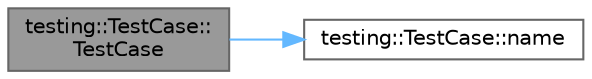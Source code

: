 digraph "testing::TestCase::TestCase"
{
 // LATEX_PDF_SIZE
  bgcolor="transparent";
  edge [fontname=Helvetica,fontsize=10,labelfontname=Helvetica,labelfontsize=10];
  node [fontname=Helvetica,fontsize=10,shape=box,height=0.2,width=0.4];
  rankdir="LR";
  Node1 [id="Node000001",label="testing::TestCase::\lTestCase",height=0.2,width=0.4,color="gray40", fillcolor="grey60", style="filled", fontcolor="black",tooltip=" "];
  Node1 -> Node2 [id="edge1_Node000001_Node000002",color="steelblue1",style="solid",tooltip=" "];
  Node2 [id="Node000002",label="testing::TestCase::name",height=0.2,width=0.4,color="grey40", fillcolor="white", style="filled",URL="$classtesting_1_1_test_case.html#a74e30ab816e6bf8390150dbb9069a6c7",tooltip=" "];
}
